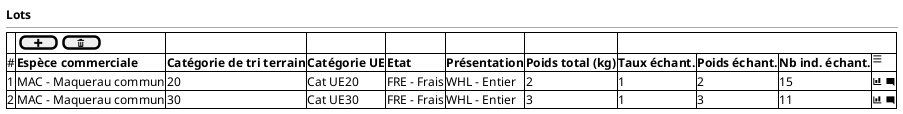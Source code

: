 @startsalt
{
  <b>Lots
  --
	{#
     . | {[ <&plus> ] | [ <&trash> ] }  | . | . | . | . | .
     # | <b>Espèce commerciale | <b>Catégorie de tri terrain | <b>Catégorie UE | <b>Etat | <b>Présentation | <b>Poids total (kg) | <b>Taux échant. | <b>Poids échant. | <b>Nb ind. échant. | <&menu>
     1 | MAC - Maquerau commun | 20 | Cat UE20 | FRE - Frais | WHL - Entier | 2 | 1 | 2 | 15 | <&bar-chart> <&comment-square>
     2 | MAC - Maquerau commun | 30 | Cat UE30 | FRE - Frais | WHL - Entier | 3 | 1 | 3 | 11 | <&bar-chart> <&comment-square>
    }

}
@endsalt